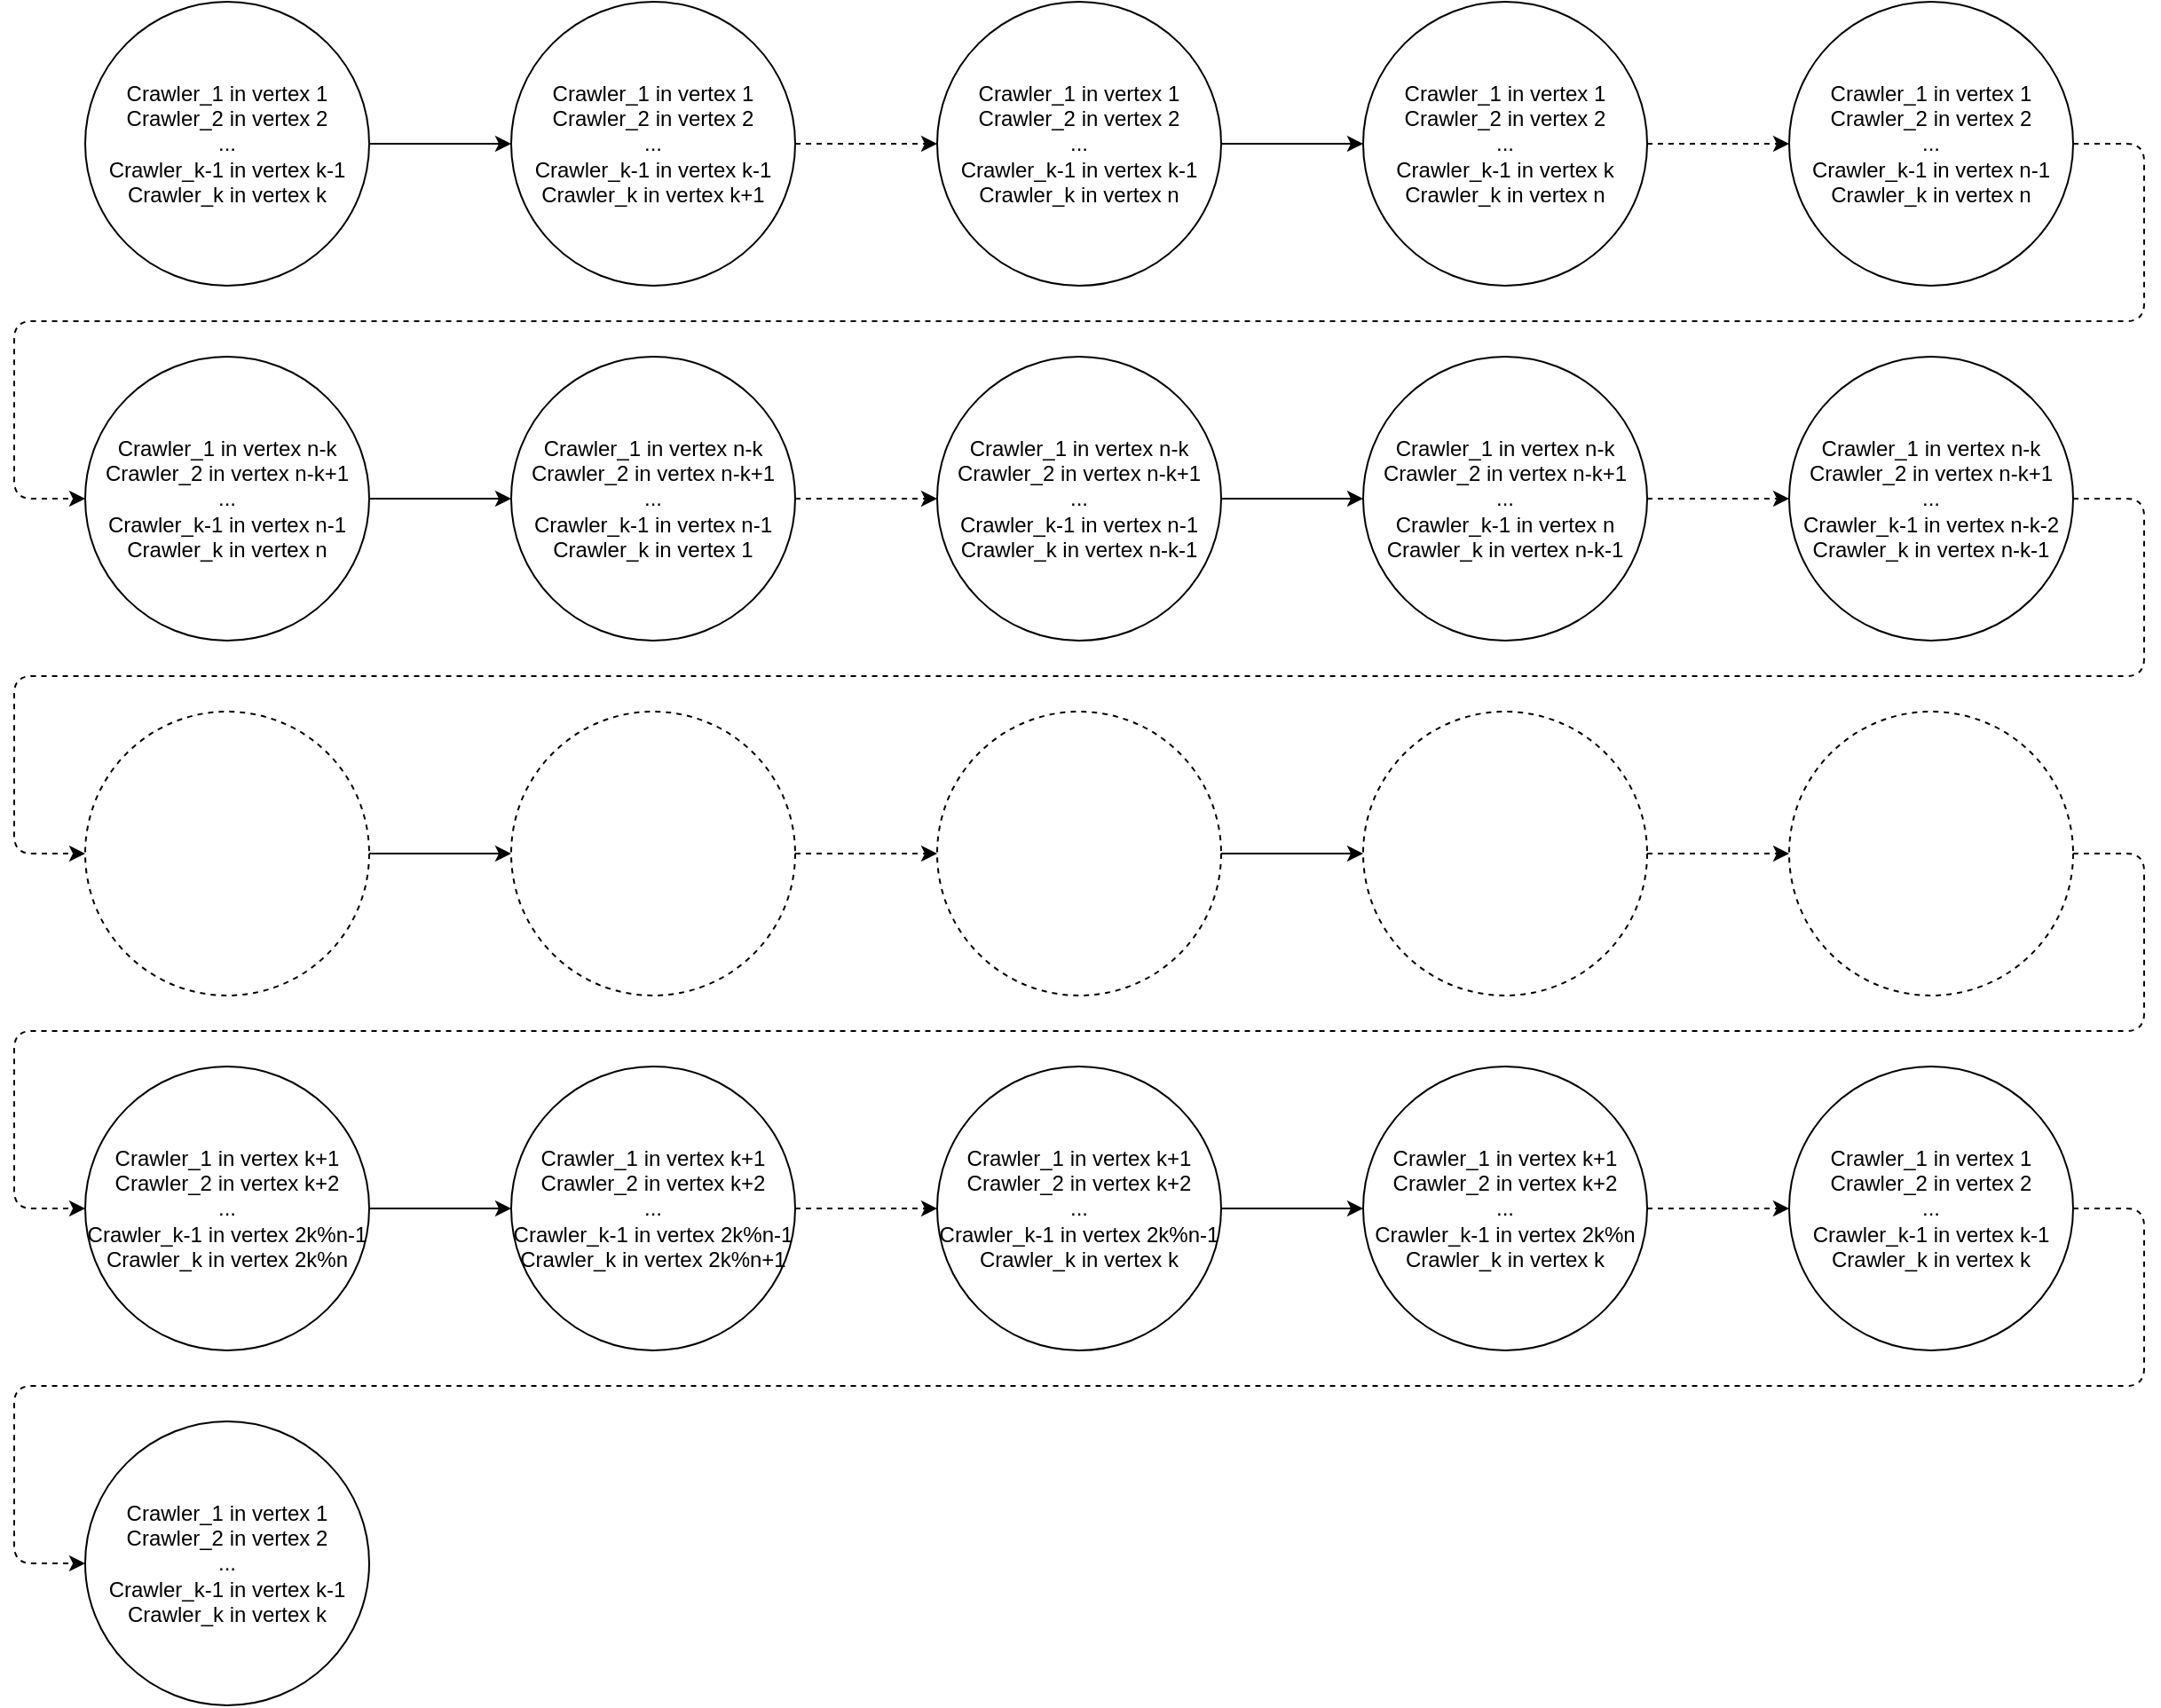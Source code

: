 <mxfile>
    <diagram id="1mCCtLUO9CEwjys3mk0_" name="Page-1">
        <mxGraphModel dx="2236" dy="492" grid="1" gridSize="10" guides="1" tooltips="1" connect="1" arrows="1" fold="1" page="1" pageScale="1" pageWidth="850" pageHeight="1100" math="0" shadow="0">
            <root>
                <mxCell id="0"/>
                <mxCell id="1" parent="0"/>
                <mxCell id="4" value="" style="endArrow=classic;html=1;exitX=1;exitY=0.5;exitDx=0;exitDy=0;entryX=0;entryY=0.5;entryDx=0;entryDy=0;" edge="1" parent="1" source="8" target="9">
                    <mxGeometry width="50" height="50" relative="1" as="geometry">
                        <mxPoint x="-600" y="120" as="sourcePoint"/>
                        <mxPoint x="-520" y="120" as="targetPoint"/>
                    </mxGeometry>
                </mxCell>
                <mxCell id="6" value="" style="endArrow=classic;html=1;exitX=1;exitY=0.5;exitDx=0;exitDy=0;dashed=1;entryX=0;entryY=0.5;entryDx=0;entryDy=0;" edge="1" parent="1" source="9" target="10">
                    <mxGeometry width="50" height="50" relative="1" as="geometry">
                        <mxPoint x="-400" y="120" as="sourcePoint"/>
                        <mxPoint x="-270" y="90" as="targetPoint"/>
                    </mxGeometry>
                </mxCell>
                <mxCell id="8" value="Crawler_1 in vertex 1&lt;br style=&quot;border-color: var(--border-color);&quot;&gt;Crawler_2 in vertex 2&lt;br style=&quot;border-color: var(--border-color);&quot;&gt;...&lt;br&gt;Crawler_k-1 in vertex k-1&lt;br style=&quot;border-color: var(--border-color);&quot;&gt;Crawler_k in vertex k" style="ellipse;whiteSpace=wrap;html=1;aspect=fixed;" vertex="1" parent="1">
                    <mxGeometry x="-760" y="40" width="160" height="160" as="geometry"/>
                </mxCell>
                <mxCell id="9" value="Crawler_1 in vertex 1&lt;br style=&quot;border-color: var(--border-color);&quot;&gt;Crawler_2 in vertex 2&lt;br style=&quot;border-color: var(--border-color);&quot;&gt;...&lt;br&gt;Crawler_k-1 in vertex k-1&lt;br style=&quot;border-color: var(--border-color);&quot;&gt;Crawler_k in vertex k+1" style="ellipse;whiteSpace=wrap;html=1;aspect=fixed;" vertex="1" parent="1">
                    <mxGeometry x="-520" y="40" width="160" height="160" as="geometry"/>
                </mxCell>
                <mxCell id="10" value="Crawler_1 in vertex 1&lt;br style=&quot;border-color: var(--border-color);&quot;&gt;Crawler_2 in vertex 2&lt;br style=&quot;border-color: var(--border-color);&quot;&gt;...&lt;br style=&quot;border-color: var(--border-color);&quot;&gt;Crawler_k-1 in vertex k-1&lt;br style=&quot;border-color: var(--border-color);&quot;&gt;Crawler_k in vertex n" style="ellipse;whiteSpace=wrap;html=1;aspect=fixed;" vertex="1" parent="1">
                    <mxGeometry x="-280" y="40" width="160" height="160" as="geometry"/>
                </mxCell>
                <mxCell id="13" value="Crawler_1 in vertex 1&lt;br style=&quot;border-color: var(--border-color);&quot;&gt;Crawler_2 in vertex 2&lt;br style=&quot;border-color: var(--border-color);&quot;&gt;...&lt;br&gt;Crawler_k-1 in vertex k&lt;br style=&quot;border-color: var(--border-color);&quot;&gt;Crawler_k in vertex n" style="ellipse;whiteSpace=wrap;html=1;aspect=fixed;" vertex="1" parent="1">
                    <mxGeometry x="-40" y="40" width="160" height="160" as="geometry"/>
                </mxCell>
                <mxCell id="16" value="" style="endArrow=classic;html=1;exitX=1;exitY=0.5;exitDx=0;exitDy=0;entryX=0;entryY=0.5;entryDx=0;entryDy=0;" edge="1" parent="1" source="10" target="13">
                    <mxGeometry width="50" height="50" relative="1" as="geometry">
                        <mxPoint x="-590" y="130" as="sourcePoint"/>
                        <mxPoint x="-510" y="130" as="targetPoint"/>
                    </mxGeometry>
                </mxCell>
                <mxCell id="17" value="Crawler_1 in vertex 1&lt;br style=&quot;border-color: var(--border-color);&quot;&gt;Crawler_2 in vertex 2&lt;br style=&quot;border-color: var(--border-color);&quot;&gt;...&lt;br&gt;Crawler_k-1 in vertex n-1&lt;br style=&quot;border-color: var(--border-color);&quot;&gt;Crawler_k in vertex n" style="ellipse;whiteSpace=wrap;html=1;aspect=fixed;" vertex="1" parent="1">
                    <mxGeometry x="200" y="40" width="160" height="160" as="geometry"/>
                </mxCell>
                <mxCell id="18" value="" style="endArrow=classic;html=1;exitX=1;exitY=0.5;exitDx=0;exitDy=0;dashed=1;entryX=0;entryY=0.5;entryDx=0;entryDy=0;" edge="1" parent="1" source="13" target="17">
                    <mxGeometry width="50" height="50" relative="1" as="geometry">
                        <mxPoint x="-350" y="130" as="sourcePoint"/>
                        <mxPoint x="-270" y="130" as="targetPoint"/>
                    </mxGeometry>
                </mxCell>
                <mxCell id="19" value="Crawler_1 in vertex n-k&lt;br style=&quot;border-color: var(--border-color);&quot;&gt;Crawler_2 in vertex n-k+1&lt;br style=&quot;border-color: var(--border-color);&quot;&gt;...&lt;br&gt;Crawler_k-1 in vertex n-1&lt;br style=&quot;border-color: var(--border-color);&quot;&gt;Crawler_k in vertex n" style="ellipse;whiteSpace=wrap;html=1;aspect=fixed;" vertex="1" parent="1">
                    <mxGeometry x="-760" y="240" width="160" height="160" as="geometry"/>
                </mxCell>
                <mxCell id="20" value="" style="endArrow=classic;html=1;exitX=1;exitY=0.5;exitDx=0;exitDy=0;dashed=1;entryX=0;entryY=0.5;entryDx=0;entryDy=0;" edge="1" parent="1" source="17" target="19">
                    <mxGeometry width="50" height="50" relative="1" as="geometry">
                        <mxPoint x="-350" y="130" as="sourcePoint"/>
                        <mxPoint x="-270" y="130" as="targetPoint"/>
                        <Array as="points">
                            <mxPoint x="400" y="120"/>
                            <mxPoint x="400" y="220"/>
                            <mxPoint x="-800" y="220"/>
                            <mxPoint x="-800" y="320"/>
                        </Array>
                    </mxGeometry>
                </mxCell>
                <mxCell id="21" value="Crawler_1 in vertex n-k&lt;br style=&quot;border-color: var(--border-color);&quot;&gt;Crawler_2 in vertex n-k+1&lt;br style=&quot;border-color: var(--border-color);&quot;&gt;...&lt;br&gt;Crawler_k-1 in vertex n-1&lt;br style=&quot;border-color: var(--border-color);&quot;&gt;Crawler_k in vertex 1" style="ellipse;whiteSpace=wrap;html=1;aspect=fixed;" vertex="1" parent="1">
                    <mxGeometry x="-520" y="240" width="160" height="160" as="geometry"/>
                </mxCell>
                <mxCell id="22" value="Crawler_1 in vertex n-k&lt;br style=&quot;border-color: var(--border-color);&quot;&gt;Crawler_2 in vertex n-k+1&lt;br style=&quot;border-color: var(--border-color);&quot;&gt;...&lt;br&gt;Crawler_k-1 in vertex n-1&lt;br style=&quot;border-color: var(--border-color);&quot;&gt;Crawler_k in vertex n-k-1" style="ellipse;whiteSpace=wrap;html=1;aspect=fixed;" vertex="1" parent="1">
                    <mxGeometry x="-280" y="240" width="160" height="160" as="geometry"/>
                </mxCell>
                <mxCell id="23" value="" style="endArrow=classic;html=1;exitX=1;exitY=0.5;exitDx=0;exitDy=0;dashed=1;entryX=0;entryY=0.5;entryDx=0;entryDy=0;" edge="1" parent="1" source="21" target="22">
                    <mxGeometry width="50" height="50" relative="1" as="geometry">
                        <mxPoint x="-350" y="130" as="sourcePoint"/>
                        <mxPoint x="-270" y="130" as="targetPoint"/>
                    </mxGeometry>
                </mxCell>
                <mxCell id="24" value="" style="endArrow=classic;html=1;exitX=1;exitY=0.5;exitDx=0;exitDy=0;entryX=0;entryY=0.5;entryDx=0;entryDy=0;" edge="1" parent="1" source="19" target="21">
                    <mxGeometry width="50" height="50" relative="1" as="geometry">
                        <mxPoint x="-590" y="130" as="sourcePoint"/>
                        <mxPoint x="-510" y="130" as="targetPoint"/>
                    </mxGeometry>
                </mxCell>
                <mxCell id="25" value="Crawler_1 in vertex n-k&lt;br style=&quot;border-color: var(--border-color);&quot;&gt;Crawler_2 in vertex n-k+1&lt;br style=&quot;border-color: var(--border-color);&quot;&gt;...&lt;br&gt;Crawler_k-1 in vertex n&lt;br style=&quot;border-color: var(--border-color);&quot;&gt;Crawler_k in vertex n-k-1" style="ellipse;whiteSpace=wrap;html=1;aspect=fixed;" vertex="1" parent="1">
                    <mxGeometry x="-40" y="240" width="160" height="160" as="geometry"/>
                </mxCell>
                <mxCell id="26" value="Crawler_1 in vertex n-k&lt;br style=&quot;border-color: var(--border-color);&quot;&gt;Crawler_2 in vertex n-k+1&lt;br style=&quot;border-color: var(--border-color);&quot;&gt;...&lt;br&gt;Crawler_k-1 in vertex n-k-2&lt;br style=&quot;border-color: var(--border-color);&quot;&gt;Crawler_k in vertex n-k-1" style="ellipse;whiteSpace=wrap;html=1;aspect=fixed;" vertex="1" parent="1">
                    <mxGeometry x="200" y="240" width="160" height="160" as="geometry"/>
                </mxCell>
                <mxCell id="27" value="" style="endArrow=classic;html=1;exitX=1;exitY=0.5;exitDx=0;exitDy=0;dashed=1;entryX=0;entryY=0.5;entryDx=0;entryDy=0;" edge="1" parent="1" source="25" target="26">
                    <mxGeometry width="50" height="50" relative="1" as="geometry">
                        <mxPoint x="130" y="130" as="sourcePoint"/>
                        <mxPoint x="210" y="130" as="targetPoint"/>
                    </mxGeometry>
                </mxCell>
                <mxCell id="28" value="" style="endArrow=classic;html=1;exitX=1;exitY=0.5;exitDx=0;exitDy=0;entryX=0;entryY=0.5;entryDx=0;entryDy=0;" edge="1" parent="1" source="22" target="25">
                    <mxGeometry width="50" height="50" relative="1" as="geometry">
                        <mxPoint x="-110" y="130" as="sourcePoint"/>
                        <mxPoint x="-30" y="130" as="targetPoint"/>
                    </mxGeometry>
                </mxCell>
                <mxCell id="29" value="" style="ellipse;whiteSpace=wrap;html=1;aspect=fixed;dashed=1;" vertex="1" parent="1">
                    <mxGeometry x="-760" y="440" width="160" height="160" as="geometry"/>
                </mxCell>
                <mxCell id="30" value="" style="ellipse;whiteSpace=wrap;html=1;aspect=fixed;dashed=1;" vertex="1" parent="1">
                    <mxGeometry x="-520" y="440" width="160" height="160" as="geometry"/>
                </mxCell>
                <mxCell id="31" value="" style="ellipse;whiteSpace=wrap;html=1;aspect=fixed;dashed=1;" vertex="1" parent="1">
                    <mxGeometry x="-280" y="440" width="160" height="160" as="geometry"/>
                </mxCell>
                <mxCell id="32" value="" style="ellipse;whiteSpace=wrap;html=1;aspect=fixed;dashed=1;" vertex="1" parent="1">
                    <mxGeometry x="-40" y="440" width="160" height="160" as="geometry"/>
                </mxCell>
                <mxCell id="33" value="" style="ellipse;whiteSpace=wrap;html=1;aspect=fixed;dashed=1;" vertex="1" parent="1">
                    <mxGeometry x="200" y="440" width="160" height="160" as="geometry"/>
                </mxCell>
                <mxCell id="34" value="" style="endArrow=classic;html=1;dashed=1;exitX=1;exitY=0.5;exitDx=0;exitDy=0;entryX=0;entryY=0.5;entryDx=0;entryDy=0;" edge="1" parent="1" source="26" target="29">
                    <mxGeometry width="50" height="50" relative="1" as="geometry">
                        <mxPoint x="390" y="280" as="sourcePoint"/>
                        <mxPoint x="-790" y="570" as="targetPoint"/>
                        <Array as="points">
                            <mxPoint x="400" y="320"/>
                            <mxPoint x="400" y="420"/>
                            <mxPoint x="-800" y="420"/>
                            <mxPoint x="-800" y="520"/>
                        </Array>
                    </mxGeometry>
                </mxCell>
                <mxCell id="35" value="" style="endArrow=classic;html=1;dashed=1;exitX=1;exitY=0.5;exitDx=0;exitDy=0;entryX=0;entryY=0.5;entryDx=0;entryDy=0;" edge="1" parent="1" source="33" target="40">
                    <mxGeometry width="50" height="50" relative="1" as="geometry">
                        <mxPoint x="390" y="490" as="sourcePoint"/>
                        <mxPoint x="-770" y="750" as="targetPoint"/>
                        <Array as="points">
                            <mxPoint x="400" y="520"/>
                            <mxPoint x="400" y="620"/>
                            <mxPoint x="-800" y="620"/>
                            <mxPoint x="-800" y="720"/>
                        </Array>
                    </mxGeometry>
                </mxCell>
                <mxCell id="36" value="" style="endArrow=classic;html=1;exitX=1;exitY=0.5;exitDx=0;exitDy=0;dashed=1;entryX=0;entryY=0.5;entryDx=0;entryDy=0;" edge="1" parent="1" source="32" target="33">
                    <mxGeometry width="50" height="50" relative="1" as="geometry">
                        <mxPoint x="130" y="330" as="sourcePoint"/>
                        <mxPoint x="210" y="330" as="targetPoint"/>
                    </mxGeometry>
                </mxCell>
                <mxCell id="37" value="" style="endArrow=classic;html=1;exitX=1;exitY=0.5;exitDx=0;exitDy=0;entryX=0;entryY=0.5;entryDx=0;entryDy=0;" edge="1" parent="1" source="31" target="32">
                    <mxGeometry width="50" height="50" relative="1" as="geometry">
                        <mxPoint x="-110" y="330" as="sourcePoint"/>
                        <mxPoint x="-30" y="330" as="targetPoint"/>
                    </mxGeometry>
                </mxCell>
                <mxCell id="38" value="" style="endArrow=classic;html=1;exitX=1;exitY=0.5;exitDx=0;exitDy=0;dashed=1;entryX=0;entryY=0.5;entryDx=0;entryDy=0;" edge="1" parent="1" source="30" target="31">
                    <mxGeometry width="50" height="50" relative="1" as="geometry">
                        <mxPoint x="-350" y="330" as="sourcePoint"/>
                        <mxPoint x="-270" y="330" as="targetPoint"/>
                    </mxGeometry>
                </mxCell>
                <mxCell id="39" value="" style="endArrow=classic;html=1;exitX=1;exitY=0.5;exitDx=0;exitDy=0;entryX=0;entryY=0.5;entryDx=0;entryDy=0;" edge="1" parent="1" source="29" target="30">
                    <mxGeometry width="50" height="50" relative="1" as="geometry">
                        <mxPoint x="-590" y="330" as="sourcePoint"/>
                        <mxPoint x="-510" y="330" as="targetPoint"/>
                    </mxGeometry>
                </mxCell>
                <mxCell id="40" value="Crawler_1 in vertex k+1&lt;br style=&quot;border-color: var(--border-color);&quot;&gt;Crawler_2 in vertex k+2&lt;br style=&quot;border-color: var(--border-color);&quot;&gt;...&lt;br&gt;Crawler_k-1 in vertex 2k%n-1&lt;br style=&quot;border-color: var(--border-color);&quot;&gt;Crawler_k in vertex 2k%n" style="ellipse;whiteSpace=wrap;html=1;aspect=fixed;" vertex="1" parent="1">
                    <mxGeometry x="-760" y="640" width="160" height="160" as="geometry"/>
                </mxCell>
                <mxCell id="41" value="Crawler_1 in vertex k+1&lt;br style=&quot;border-color: var(--border-color);&quot;&gt;Crawler_2 in vertex k+2&lt;br style=&quot;border-color: var(--border-color);&quot;&gt;...&lt;br&gt;Crawler_k-1 in vertex 2k%n-1&lt;br style=&quot;border-color: var(--border-color);&quot;&gt;Crawler_k in vertex 2k%n+1" style="ellipse;whiteSpace=wrap;html=1;aspect=fixed;" vertex="1" parent="1">
                    <mxGeometry x="-520" y="640" width="160" height="160" as="geometry"/>
                </mxCell>
                <mxCell id="42" value="Crawler_1 in vertex k+1&lt;br style=&quot;border-color: var(--border-color);&quot;&gt;Crawler_2 in vertex k+2&lt;br style=&quot;border-color: var(--border-color);&quot;&gt;...&lt;br&gt;Crawler_k-1 in vertex 2k%n-1&lt;br style=&quot;border-color: var(--border-color);&quot;&gt;Crawler_k in vertex k" style="ellipse;whiteSpace=wrap;html=1;aspect=fixed;" vertex="1" parent="1">
                    <mxGeometry x="-280" y="640" width="160" height="160" as="geometry"/>
                </mxCell>
                <mxCell id="43" value="Crawler_1 in vertex k+1&lt;br style=&quot;border-color: var(--border-color);&quot;&gt;Crawler_2 in vertex k+2&lt;br style=&quot;border-color: var(--border-color);&quot;&gt;...&lt;br&gt;Crawler_k-1 in vertex 2k%n&lt;br style=&quot;border-color: var(--border-color);&quot;&gt;Crawler_k in vertex k" style="ellipse;whiteSpace=wrap;html=1;aspect=fixed;" vertex="1" parent="1">
                    <mxGeometry x="-40" y="640" width="160" height="160" as="geometry"/>
                </mxCell>
                <mxCell id="44" value="Crawler_1 in vertex 1&lt;br style=&quot;border-color: var(--border-color);&quot;&gt;Crawler_2 in vertex 2&lt;br style=&quot;border-color: var(--border-color);&quot;&gt;...&lt;br&gt;Crawler_k-1 in vertex k-1&lt;br style=&quot;border-color: var(--border-color);&quot;&gt;Crawler_k in vertex k" style="ellipse;whiteSpace=wrap;html=1;aspect=fixed;" vertex="1" parent="1">
                    <mxGeometry x="200" y="640" width="160" height="160" as="geometry"/>
                </mxCell>
                <mxCell id="45" value="" style="endArrow=classic;html=1;exitX=1;exitY=0.5;exitDx=0;exitDy=0;entryX=0;entryY=0.5;entryDx=0;entryDy=0;" edge="1" parent="1" source="40" target="41">
                    <mxGeometry width="50" height="50" relative="1" as="geometry">
                        <mxPoint x="-570" y="780" as="sourcePoint"/>
                        <mxPoint x="-540" y="760" as="targetPoint"/>
                    </mxGeometry>
                </mxCell>
                <mxCell id="46" value="" style="endArrow=classic;html=1;entryX=0;entryY=0.5;entryDx=0;entryDy=0;exitX=1;exitY=0.5;exitDx=0;exitDy=0;" edge="1" parent="1" source="42" target="43">
                    <mxGeometry width="50" height="50" relative="1" as="geometry">
                        <mxPoint x="-110" y="700" as="sourcePoint"/>
                        <mxPoint x="-510" y="730" as="targetPoint"/>
                    </mxGeometry>
                </mxCell>
                <mxCell id="47" value="" style="endArrow=classic;html=1;exitX=1;exitY=0.5;exitDx=0;exitDy=0;dashed=1;entryX=0;entryY=0.5;entryDx=0;entryDy=0;" edge="1" parent="1" source="41" target="42">
                    <mxGeometry width="50" height="50" relative="1" as="geometry">
                        <mxPoint x="-350" y="530" as="sourcePoint"/>
                        <mxPoint x="-270" y="530" as="targetPoint"/>
                    </mxGeometry>
                </mxCell>
                <mxCell id="48" value="" style="endArrow=classic;html=1;exitX=1;exitY=0.5;exitDx=0;exitDy=0;dashed=1;entryX=0;entryY=0.5;entryDx=0;entryDy=0;" edge="1" parent="1" source="43" target="44">
                    <mxGeometry width="50" height="50" relative="1" as="geometry">
                        <mxPoint x="-350" y="530" as="sourcePoint"/>
                        <mxPoint x="-270" y="530" as="targetPoint"/>
                    </mxGeometry>
                </mxCell>
                <mxCell id="49" value="Crawler_1 in vertex 1&lt;br style=&quot;border-color: var(--border-color);&quot;&gt;Crawler_2 in vertex 2&lt;br style=&quot;border-color: var(--border-color);&quot;&gt;...&lt;br&gt;Crawler_k-1 in vertex k-1&lt;br style=&quot;border-color: var(--border-color);&quot;&gt;Crawler_k in vertex k" style="ellipse;whiteSpace=wrap;html=1;aspect=fixed;" vertex="1" parent="1">
                    <mxGeometry x="-760" y="840" width="160" height="160" as="geometry"/>
                </mxCell>
                <mxCell id="50" value="" style="endArrow=classic;html=1;dashed=1;exitX=1;exitY=0.5;exitDx=0;exitDy=0;entryX=0;entryY=0.5;entryDx=0;entryDy=0;" edge="1" parent="1" source="44" target="49">
                    <mxGeometry width="50" height="50" relative="1" as="geometry">
                        <mxPoint x="370" y="670" as="sourcePoint"/>
                        <mxPoint x="-780" y="960" as="targetPoint"/>
                        <Array as="points">
                            <mxPoint x="400" y="720"/>
                            <mxPoint x="400" y="820"/>
                            <mxPoint x="-800" y="820"/>
                            <mxPoint x="-800" y="920"/>
                        </Array>
                    </mxGeometry>
                </mxCell>
            </root>
        </mxGraphModel>
    </diagram>
</mxfile>